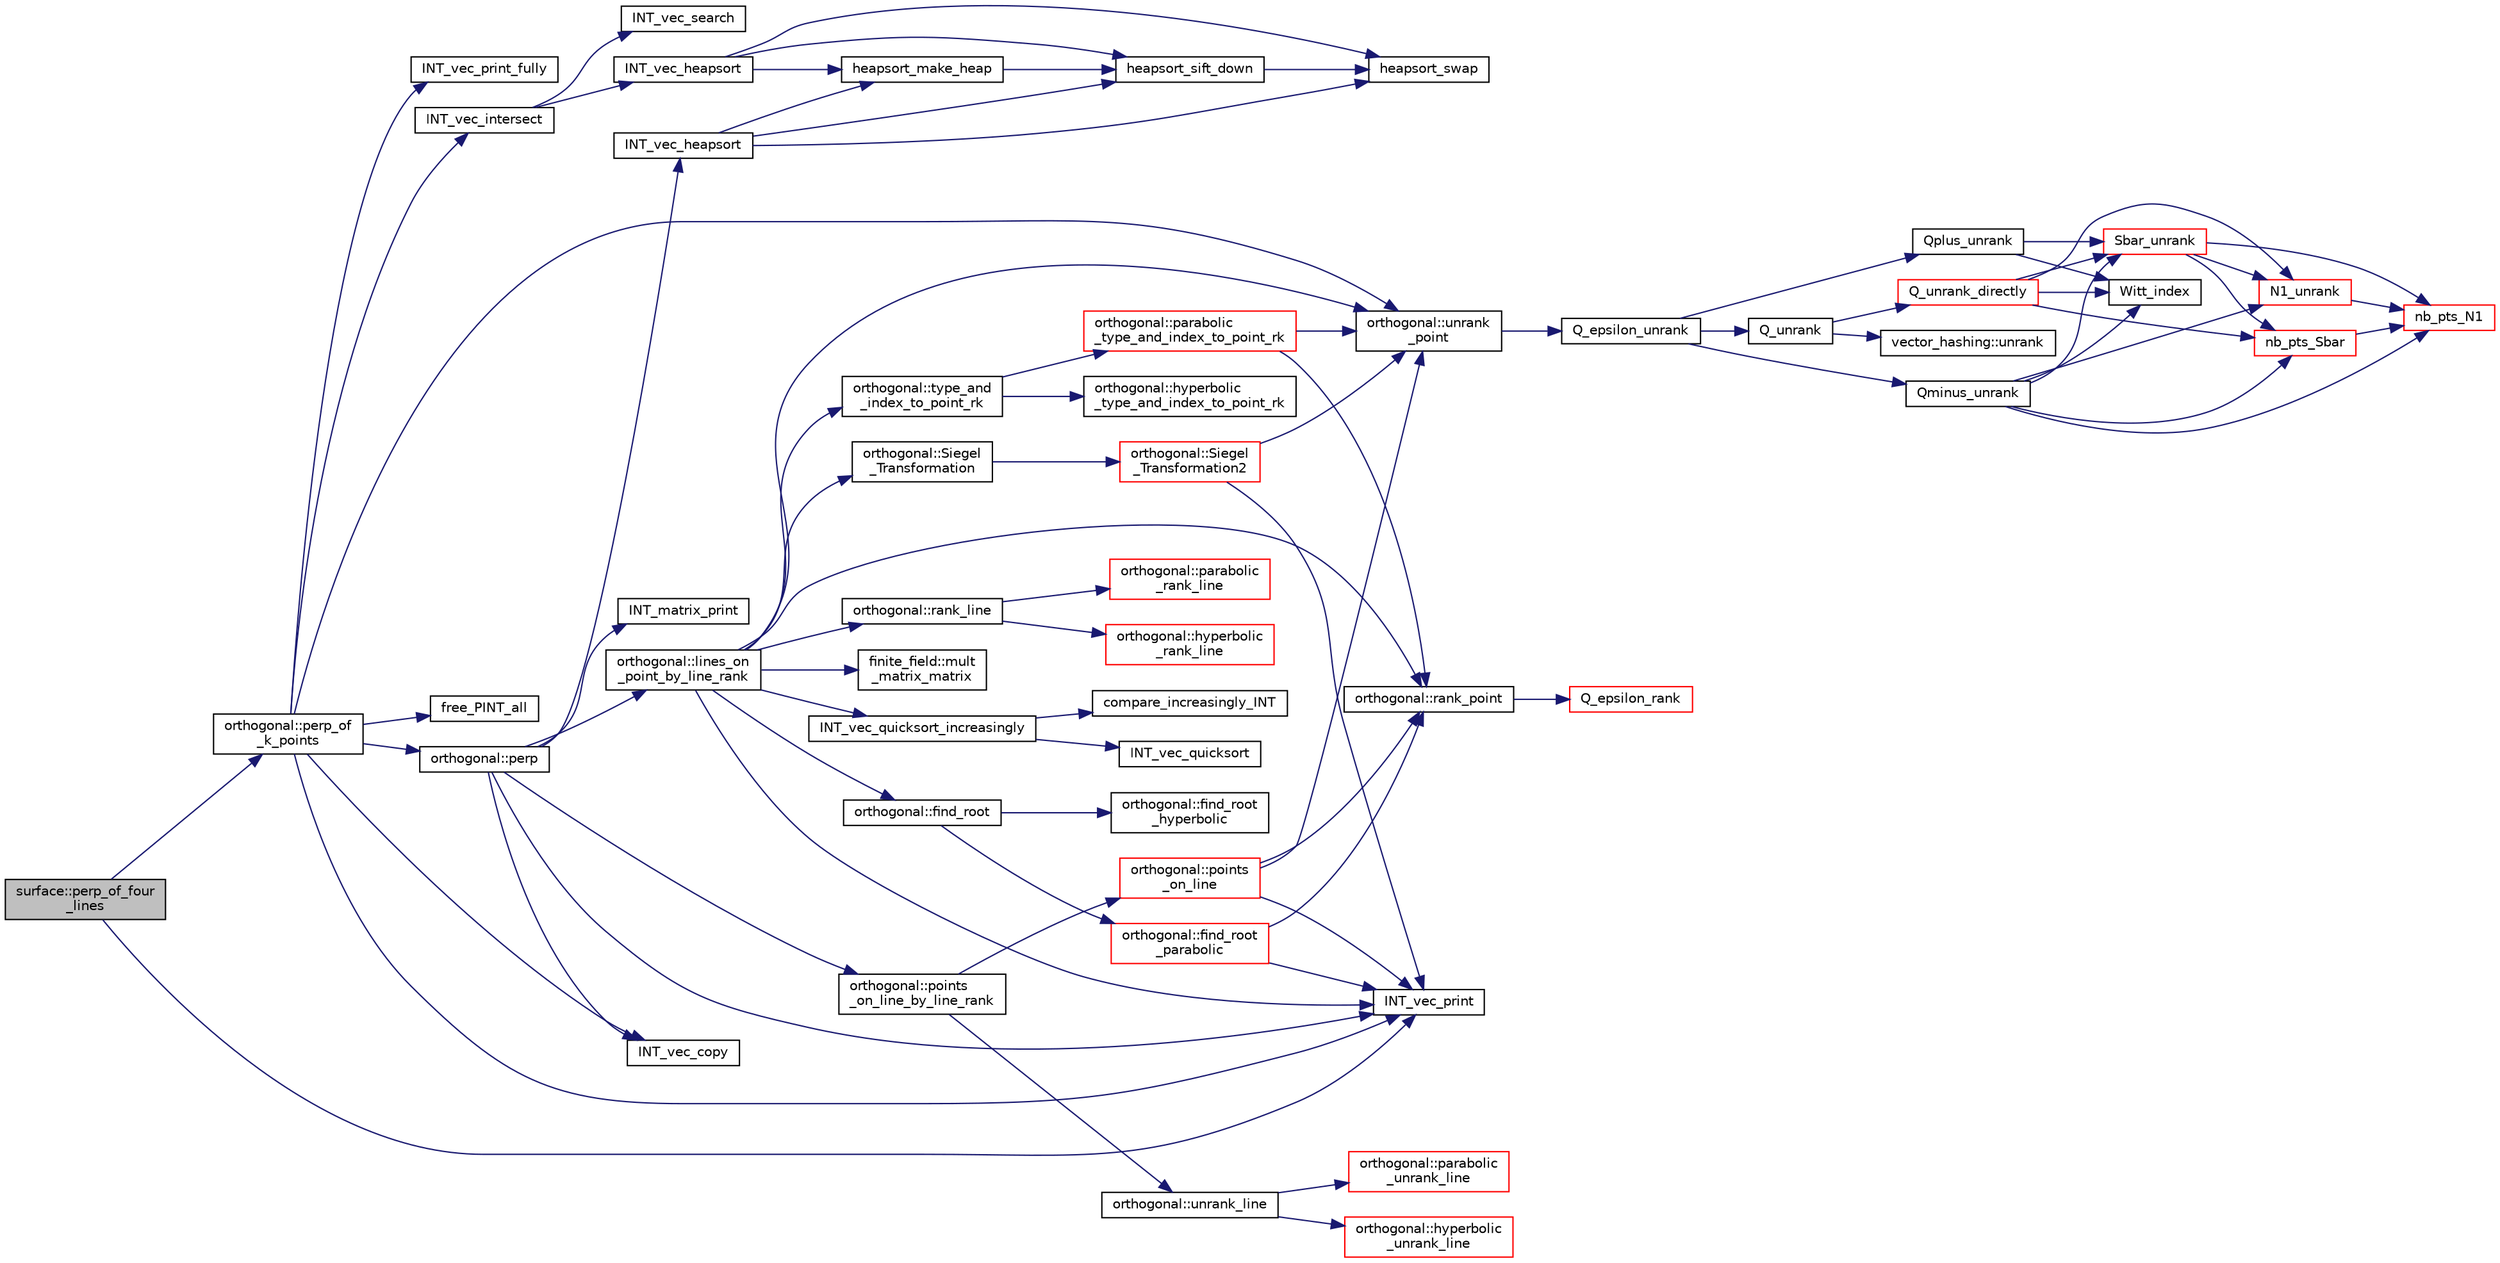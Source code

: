 digraph "surface::perp_of_four_lines"
{
  edge [fontname="Helvetica",fontsize="10",labelfontname="Helvetica",labelfontsize="10"];
  node [fontname="Helvetica",fontsize="10",shape=record];
  rankdir="LR";
  Node4225 [label="surface::perp_of_four\l_lines",height=0.2,width=0.4,color="black", fillcolor="grey75", style="filled", fontcolor="black"];
  Node4225 -> Node4226 [color="midnightblue",fontsize="10",style="solid",fontname="Helvetica"];
  Node4226 [label="INT_vec_print",height=0.2,width=0.4,color="black", fillcolor="white", style="filled",URL="$df/dbf/sajeeb_8_c.html#a79a5901af0b47dd0d694109543c027fe"];
  Node4225 -> Node4227 [color="midnightblue",fontsize="10",style="solid",fontname="Helvetica"];
  Node4227 [label="orthogonal::perp_of\l_k_points",height=0.2,width=0.4,color="black", fillcolor="white", style="filled",URL="$d7/daa/classorthogonal.html#a6a92a4680dc76bb289141fc5c765f5fb"];
  Node4227 -> Node4226 [color="midnightblue",fontsize="10",style="solid",fontname="Helvetica"];
  Node4227 -> Node4228 [color="midnightblue",fontsize="10",style="solid",fontname="Helvetica"];
  Node4228 [label="orthogonal::unrank\l_point",height=0.2,width=0.4,color="black", fillcolor="white", style="filled",URL="$d7/daa/classorthogonal.html#ab655117100f7c66c19817b84ac5ac0a0"];
  Node4228 -> Node4229 [color="midnightblue",fontsize="10",style="solid",fontname="Helvetica"];
  Node4229 [label="Q_epsilon_unrank",height=0.2,width=0.4,color="black", fillcolor="white", style="filled",URL="$d4/d67/geometry_8h.html#af162c4d30d4a6528299e37551c353e7b"];
  Node4229 -> Node4230 [color="midnightblue",fontsize="10",style="solid",fontname="Helvetica"];
  Node4230 [label="Q_unrank",height=0.2,width=0.4,color="black", fillcolor="white", style="filled",URL="$db/da0/lib_2foundations_2geometry_2orthogonal__points_8_c.html#a6d02923d5b54ef796934e753e6f5b65b"];
  Node4230 -> Node4231 [color="midnightblue",fontsize="10",style="solid",fontname="Helvetica"];
  Node4231 [label="vector_hashing::unrank",height=0.2,width=0.4,color="black", fillcolor="white", style="filled",URL="$d8/daa/classvector__hashing.html#abbebd3a96a6d27a34b9b49af99e2ed3d"];
  Node4230 -> Node4232 [color="midnightblue",fontsize="10",style="solid",fontname="Helvetica"];
  Node4232 [label="Q_unrank_directly",height=0.2,width=0.4,color="red", fillcolor="white", style="filled",URL="$db/da0/lib_2foundations_2geometry_2orthogonal__points_8_c.html#a105e7e72249e78fcf0785c69099d90ce"];
  Node4232 -> Node4233 [color="midnightblue",fontsize="10",style="solid",fontname="Helvetica"];
  Node4233 [label="Witt_index",height=0.2,width=0.4,color="black", fillcolor="white", style="filled",URL="$db/da0/lib_2foundations_2geometry_2orthogonal__points_8_c.html#ab3483ecb9859a6758f82b5327da50534"];
  Node4232 -> Node4234 [color="midnightblue",fontsize="10",style="solid",fontname="Helvetica"];
  Node4234 [label="nb_pts_Sbar",height=0.2,width=0.4,color="red", fillcolor="white", style="filled",URL="$db/da0/lib_2foundations_2geometry_2orthogonal__points_8_c.html#a986dda26505c9934c771578b084f67cc"];
  Node4234 -> Node4237 [color="midnightblue",fontsize="10",style="solid",fontname="Helvetica"];
  Node4237 [label="nb_pts_N1",height=0.2,width=0.4,color="red", fillcolor="white", style="filled",URL="$db/da0/lib_2foundations_2geometry_2orthogonal__points_8_c.html#ae0f2e1c76523db67b4ec9629ccc35bc6"];
  Node4232 -> Node4239 [color="midnightblue",fontsize="10",style="solid",fontname="Helvetica"];
  Node4239 [label="Sbar_unrank",height=0.2,width=0.4,color="red", fillcolor="white", style="filled",URL="$db/da0/lib_2foundations_2geometry_2orthogonal__points_8_c.html#a65d9b9ccfff12dd92f4f4e8360701c98"];
  Node4239 -> Node4234 [color="midnightblue",fontsize="10",style="solid",fontname="Helvetica"];
  Node4239 -> Node4237 [color="midnightblue",fontsize="10",style="solid",fontname="Helvetica"];
  Node4239 -> Node4242 [color="midnightblue",fontsize="10",style="solid",fontname="Helvetica"];
  Node4242 [label="N1_unrank",height=0.2,width=0.4,color="red", fillcolor="white", style="filled",URL="$db/da0/lib_2foundations_2geometry_2orthogonal__points_8_c.html#aa9427e27f7f207c1baff3a34cc5d78cf"];
  Node4242 -> Node4237 [color="midnightblue",fontsize="10",style="solid",fontname="Helvetica"];
  Node4232 -> Node4242 [color="midnightblue",fontsize="10",style="solid",fontname="Helvetica"];
  Node4229 -> Node4248 [color="midnightblue",fontsize="10",style="solid",fontname="Helvetica"];
  Node4248 [label="Qplus_unrank",height=0.2,width=0.4,color="black", fillcolor="white", style="filled",URL="$db/da0/lib_2foundations_2geometry_2orthogonal__points_8_c.html#ad50512edd586919700e033744b4a03c8"];
  Node4248 -> Node4233 [color="midnightblue",fontsize="10",style="solid",fontname="Helvetica"];
  Node4248 -> Node4239 [color="midnightblue",fontsize="10",style="solid",fontname="Helvetica"];
  Node4229 -> Node4249 [color="midnightblue",fontsize="10",style="solid",fontname="Helvetica"];
  Node4249 [label="Qminus_unrank",height=0.2,width=0.4,color="black", fillcolor="white", style="filled",URL="$db/da0/lib_2foundations_2geometry_2orthogonal__points_8_c.html#ac2dd18f435ab479095b836a483c12c7d"];
  Node4249 -> Node4233 [color="midnightblue",fontsize="10",style="solid",fontname="Helvetica"];
  Node4249 -> Node4234 [color="midnightblue",fontsize="10",style="solid",fontname="Helvetica"];
  Node4249 -> Node4239 [color="midnightblue",fontsize="10",style="solid",fontname="Helvetica"];
  Node4249 -> Node4237 [color="midnightblue",fontsize="10",style="solid",fontname="Helvetica"];
  Node4249 -> Node4242 [color="midnightblue",fontsize="10",style="solid",fontname="Helvetica"];
  Node4227 -> Node4250 [color="midnightblue",fontsize="10",style="solid",fontname="Helvetica"];
  Node4250 [label="orthogonal::perp",height=0.2,width=0.4,color="black", fillcolor="white", style="filled",URL="$d7/daa/classorthogonal.html#ae80e0fa8d1e8caddb9afbb466e3d3189"];
  Node4250 -> Node4251 [color="midnightblue",fontsize="10",style="solid",fontname="Helvetica"];
  Node4251 [label="orthogonal::lines_on\l_point_by_line_rank",height=0.2,width=0.4,color="black", fillcolor="white", style="filled",URL="$d7/daa/classorthogonal.html#adc21874b6da3cd3585c704994fb538aa"];
  Node4251 -> Node4252 [color="midnightblue",fontsize="10",style="solid",fontname="Helvetica"];
  Node4252 [label="orthogonal::type_and\l_index_to_point_rk",height=0.2,width=0.4,color="black", fillcolor="white", style="filled",URL="$d7/daa/classorthogonal.html#a319ef460cdfe3247d336c3fb482901eb"];
  Node4252 -> Node4253 [color="midnightblue",fontsize="10",style="solid",fontname="Helvetica"];
  Node4253 [label="orthogonal::hyperbolic\l_type_and_index_to_point_rk",height=0.2,width=0.4,color="black", fillcolor="white", style="filled",URL="$d7/daa/classorthogonal.html#af31cd843ff2e6eb4fe1ba9c49e62d1b8"];
  Node4252 -> Node4254 [color="midnightblue",fontsize="10",style="solid",fontname="Helvetica"];
  Node4254 [label="orthogonal::parabolic\l_type_and_index_to_point_rk",height=0.2,width=0.4,color="red", fillcolor="white", style="filled",URL="$d7/daa/classorthogonal.html#a67c316cf01b382762e6ac372f522d106"];
  Node4254 -> Node4228 [color="midnightblue",fontsize="10",style="solid",fontname="Helvetica"];
  Node4254 -> Node4255 [color="midnightblue",fontsize="10",style="solid",fontname="Helvetica"];
  Node4255 [label="orthogonal::rank_point",height=0.2,width=0.4,color="black", fillcolor="white", style="filled",URL="$d7/daa/classorthogonal.html#adb4f1528590a804b3c011a68c9ebf655"];
  Node4255 -> Node4256 [color="midnightblue",fontsize="10",style="solid",fontname="Helvetica"];
  Node4256 [label="Q_epsilon_rank",height=0.2,width=0.4,color="red", fillcolor="white", style="filled",URL="$d4/d67/geometry_8h.html#a0949e1151174e2988aa697cb31942e97"];
  Node4251 -> Node4228 [color="midnightblue",fontsize="10",style="solid",fontname="Helvetica"];
  Node4251 -> Node4292 [color="midnightblue",fontsize="10",style="solid",fontname="Helvetica"];
  Node4292 [label="orthogonal::find_root",height=0.2,width=0.4,color="black", fillcolor="white", style="filled",URL="$d7/daa/classorthogonal.html#a7cad6e763a1f49ab5e372a26f5cdf247"];
  Node4292 -> Node4293 [color="midnightblue",fontsize="10",style="solid",fontname="Helvetica"];
  Node4293 [label="orthogonal::find_root\l_hyperbolic",height=0.2,width=0.4,color="black", fillcolor="white", style="filled",URL="$d7/daa/classorthogonal.html#a4cb66d7aec283cd032a99cb9b2b9992d"];
  Node4292 -> Node4294 [color="midnightblue",fontsize="10",style="solid",fontname="Helvetica"];
  Node4294 [label="orthogonal::find_root\l_parabolic",height=0.2,width=0.4,color="red", fillcolor="white", style="filled",URL="$d7/daa/classorthogonal.html#a2e4453bb31692707f8a9e8b660b2e136"];
  Node4294 -> Node4226 [color="midnightblue",fontsize="10",style="solid",fontname="Helvetica"];
  Node4294 -> Node4255 [color="midnightblue",fontsize="10",style="solid",fontname="Helvetica"];
  Node4251 -> Node4297 [color="midnightblue",fontsize="10",style="solid",fontname="Helvetica"];
  Node4297 [label="orthogonal::Siegel\l_Transformation",height=0.2,width=0.4,color="black", fillcolor="white", style="filled",URL="$d7/daa/classorthogonal.html#a27258e68c99323ac8de66fedbe565a3d"];
  Node4297 -> Node4298 [color="midnightblue",fontsize="10",style="solid",fontname="Helvetica"];
  Node4298 [label="orthogonal::Siegel\l_Transformation2",height=0.2,width=0.4,color="red", fillcolor="white", style="filled",URL="$d7/daa/classorthogonal.html#aaf1945ebd71495f1b362e5091d4b30ec"];
  Node4298 -> Node4228 [color="midnightblue",fontsize="10",style="solid",fontname="Helvetica"];
  Node4298 -> Node4226 [color="midnightblue",fontsize="10",style="solid",fontname="Helvetica"];
  Node4251 -> Node4306 [color="midnightblue",fontsize="10",style="solid",fontname="Helvetica"];
  Node4306 [label="finite_field::mult\l_matrix_matrix",height=0.2,width=0.4,color="black", fillcolor="white", style="filled",URL="$df/d5a/classfinite__field.html#a5e28706b815838d0ec34de1fa74bc3c4"];
  Node4251 -> Node4255 [color="midnightblue",fontsize="10",style="solid",fontname="Helvetica"];
  Node4251 -> Node4320 [color="midnightblue",fontsize="10",style="solid",fontname="Helvetica"];
  Node4320 [label="orthogonal::rank_line",height=0.2,width=0.4,color="black", fillcolor="white", style="filled",URL="$d7/daa/classorthogonal.html#a5e1b5a3eb76840f425e71f25dabcd470"];
  Node4320 -> Node4321 [color="midnightblue",fontsize="10",style="solid",fontname="Helvetica"];
  Node4321 [label="orthogonal::hyperbolic\l_rank_line",height=0.2,width=0.4,color="red", fillcolor="white", style="filled",URL="$d7/daa/classorthogonal.html#a2810f9a6851f445b03fdbfe2a888e9f5"];
  Node4320 -> Node4375 [color="midnightblue",fontsize="10",style="solid",fontname="Helvetica"];
  Node4375 [label="orthogonal::parabolic\l_rank_line",height=0.2,width=0.4,color="red", fillcolor="white", style="filled",URL="$d7/daa/classorthogonal.html#a7df334ceca90bc5b90c56354dbaf45c9"];
  Node4251 -> Node4397 [color="midnightblue",fontsize="10",style="solid",fontname="Helvetica"];
  Node4397 [label="INT_vec_quicksort_increasingly",height=0.2,width=0.4,color="black", fillcolor="white", style="filled",URL="$d5/de2/foundations_2data__structures_2data__structures_8h.html#a31ccee746bc644f58816c67bc3a0e237"];
  Node4397 -> Node4398 [color="midnightblue",fontsize="10",style="solid",fontname="Helvetica"];
  Node4398 [label="INT_vec_quicksort",height=0.2,width=0.4,color="black", fillcolor="white", style="filled",URL="$d4/dd7/sorting_8_c.html#a06b413b423531ad098e9536031cc91ef"];
  Node4397 -> Node4399 [color="midnightblue",fontsize="10",style="solid",fontname="Helvetica"];
  Node4399 [label="compare_increasingly_INT",height=0.2,width=0.4,color="black", fillcolor="white", style="filled",URL="$d4/dd7/sorting_8_c.html#aa182150f114c64f81fcefcbc6d292790"];
  Node4251 -> Node4226 [color="midnightblue",fontsize="10",style="solid",fontname="Helvetica"];
  Node4250 -> Node4226 [color="midnightblue",fontsize="10",style="solid",fontname="Helvetica"];
  Node4250 -> Node4400 [color="midnightblue",fontsize="10",style="solid",fontname="Helvetica"];
  Node4400 [label="orthogonal::points\l_on_line_by_line_rank",height=0.2,width=0.4,color="black", fillcolor="white", style="filled",URL="$d7/daa/classorthogonal.html#aec3f511b69d0a28340f93d6f904c5daa"];
  Node4400 -> Node4401 [color="midnightblue",fontsize="10",style="solid",fontname="Helvetica"];
  Node4401 [label="orthogonal::unrank_line",height=0.2,width=0.4,color="black", fillcolor="white", style="filled",URL="$d7/daa/classorthogonal.html#a27fec576f6e11b80dd4503fa3cf7611e"];
  Node4401 -> Node4402 [color="midnightblue",fontsize="10",style="solid",fontname="Helvetica"];
  Node4402 [label="orthogonal::hyperbolic\l_unrank_line",height=0.2,width=0.4,color="red", fillcolor="white", style="filled",URL="$d7/daa/classorthogonal.html#a94952194cdcc478feb676e97e2e272f2"];
  Node4401 -> Node4410 [color="midnightblue",fontsize="10",style="solid",fontname="Helvetica"];
  Node4410 [label="orthogonal::parabolic\l_unrank_line",height=0.2,width=0.4,color="red", fillcolor="white", style="filled",URL="$d7/daa/classorthogonal.html#a449cc51a62e11b8699befe951b0f8a4c"];
  Node4400 -> Node4430 [color="midnightblue",fontsize="10",style="solid",fontname="Helvetica"];
  Node4430 [label="orthogonal::points\l_on_line",height=0.2,width=0.4,color="red", fillcolor="white", style="filled",URL="$d7/daa/classorthogonal.html#afe1cc564902cc557d4d4d2ff85ee6839"];
  Node4430 -> Node4228 [color="midnightblue",fontsize="10",style="solid",fontname="Helvetica"];
  Node4430 -> Node4226 [color="midnightblue",fontsize="10",style="solid",fontname="Helvetica"];
  Node4430 -> Node4255 [color="midnightblue",fontsize="10",style="solid",fontname="Helvetica"];
  Node4250 -> Node4432 [color="midnightblue",fontsize="10",style="solid",fontname="Helvetica"];
  Node4432 [label="INT_matrix_print",height=0.2,width=0.4,color="black", fillcolor="white", style="filled",URL="$d5/db4/io__and__os_8h.html#afd4180a24bef3a2b584668a4eaf607ff"];
  Node4250 -> Node4433 [color="midnightblue",fontsize="10",style="solid",fontname="Helvetica"];
  Node4433 [label="INT_vec_heapsort",height=0.2,width=0.4,color="black", fillcolor="white", style="filled",URL="$d5/de2/foundations_2data__structures_2data__structures_8h.html#a3590ad9987f801fbfc94634300182f39"];
  Node4433 -> Node4434 [color="midnightblue",fontsize="10",style="solid",fontname="Helvetica"];
  Node4434 [label="heapsort_make_heap",height=0.2,width=0.4,color="black", fillcolor="white", style="filled",URL="$d4/dd7/sorting_8_c.html#a42f24453d7d77eeb1338ebd1a13cfdbb"];
  Node4434 -> Node4435 [color="midnightblue",fontsize="10",style="solid",fontname="Helvetica"];
  Node4435 [label="heapsort_sift_down",height=0.2,width=0.4,color="black", fillcolor="white", style="filled",URL="$d4/dd7/sorting_8_c.html#a65cbb1a6a3f01f511673705437ddc18b"];
  Node4435 -> Node4436 [color="midnightblue",fontsize="10",style="solid",fontname="Helvetica"];
  Node4436 [label="heapsort_swap",height=0.2,width=0.4,color="black", fillcolor="white", style="filled",URL="$d4/dd7/sorting_8_c.html#a8f048362e6065297b19b6975bcbbfcc6"];
  Node4433 -> Node4436 [color="midnightblue",fontsize="10",style="solid",fontname="Helvetica"];
  Node4433 -> Node4435 [color="midnightblue",fontsize="10",style="solid",fontname="Helvetica"];
  Node4250 -> Node4310 [color="midnightblue",fontsize="10",style="solid",fontname="Helvetica"];
  Node4310 [label="INT_vec_copy",height=0.2,width=0.4,color="black", fillcolor="white", style="filled",URL="$df/dbf/sajeeb_8_c.html#ac2d875e27e009af6ec04d17254d11075"];
  Node4227 -> Node4437 [color="midnightblue",fontsize="10",style="solid",fontname="Helvetica"];
  Node4437 [label="INT_vec_print_fully",height=0.2,width=0.4,color="black", fillcolor="white", style="filled",URL="$df/dbf/sajeeb_8_c.html#aff2e5a86c89315b7cec22a5a77f94a25"];
  Node4227 -> Node4438 [color="midnightblue",fontsize="10",style="solid",fontname="Helvetica"];
  Node4438 [label="INT_vec_intersect",height=0.2,width=0.4,color="black", fillcolor="white", style="filled",URL="$d5/de2/foundations_2data__structures_2data__structures_8h.html#a19855973f5fb469b315f31e7e1402471"];
  Node4438 -> Node4439 [color="midnightblue",fontsize="10",style="solid",fontname="Helvetica"];
  Node4439 [label="INT_vec_heapsort",height=0.2,width=0.4,color="black", fillcolor="white", style="filled",URL="$d4/dd7/sorting_8_c.html#a3590ad9987f801fbfc94634300182f39"];
  Node4439 -> Node4434 [color="midnightblue",fontsize="10",style="solid",fontname="Helvetica"];
  Node4439 -> Node4436 [color="midnightblue",fontsize="10",style="solid",fontname="Helvetica"];
  Node4439 -> Node4435 [color="midnightblue",fontsize="10",style="solid",fontname="Helvetica"];
  Node4438 -> Node4440 [color="midnightblue",fontsize="10",style="solid",fontname="Helvetica"];
  Node4440 [label="INT_vec_search",height=0.2,width=0.4,color="black", fillcolor="white", style="filled",URL="$d4/dd7/sorting_8_c.html#ad103ef2316a1f671bdb68fd9cd9ba945"];
  Node4227 -> Node4310 [color="midnightblue",fontsize="10",style="solid",fontname="Helvetica"];
  Node4227 -> Node4441 [color="midnightblue",fontsize="10",style="solid",fontname="Helvetica"];
  Node4441 [label="free_PINT_all",height=0.2,width=0.4,color="black", fillcolor="white", style="filled",URL="$d5/db4/io__and__os_8h.html#a8c74577588c4d669d8858633dd2f0b98"];
}
